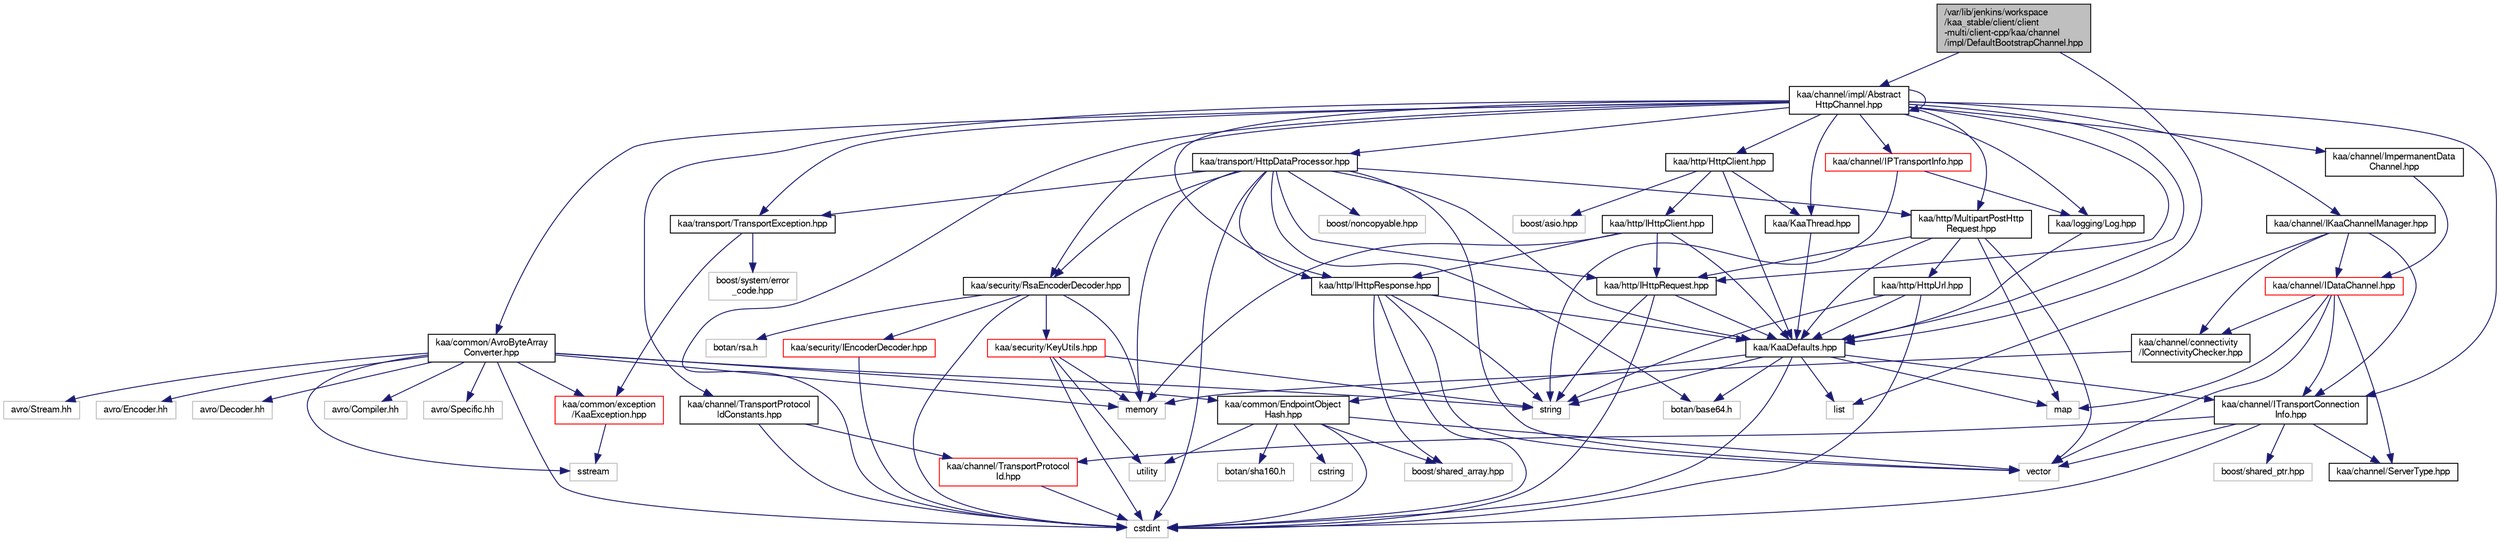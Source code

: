 digraph "/var/lib/jenkins/workspace/kaa_stable/client/client-multi/client-cpp/kaa/channel/impl/DefaultBootstrapChannel.hpp"
{
  bgcolor="transparent";
  edge [fontname="FreeSans",fontsize="10",labelfontname="FreeSans",labelfontsize="10"];
  node [fontname="FreeSans",fontsize="10",shape=record];
  Node1 [label="/var/lib/jenkins/workspace\l/kaa_stable/client/client\l-multi/client-cpp/kaa/channel\l/impl/DefaultBootstrapChannel.hpp",height=0.2,width=0.4,color="black", fillcolor="grey75", style="filled" fontcolor="black"];
  Node1 -> Node2 [color="midnightblue",fontsize="10",style="solid",fontname="FreeSans"];
  Node2 [label="kaa/KaaDefaults.hpp",height=0.2,width=0.4,color="black",URL="$KaaDefaults_8hpp.html"];
  Node2 -> Node3 [color="midnightblue",fontsize="10",style="solid",fontname="FreeSans"];
  Node3 [label="map",height=0.2,width=0.4,color="grey75"];
  Node2 -> Node4 [color="midnightblue",fontsize="10",style="solid",fontname="FreeSans"];
  Node4 [label="list",height=0.2,width=0.4,color="grey75"];
  Node2 -> Node5 [color="midnightblue",fontsize="10",style="solid",fontname="FreeSans"];
  Node5 [label="string",height=0.2,width=0.4,color="grey75"];
  Node2 -> Node6 [color="midnightblue",fontsize="10",style="solid",fontname="FreeSans"];
  Node6 [label="botan/base64.h",height=0.2,width=0.4,color="grey75"];
  Node2 -> Node7 [color="midnightblue",fontsize="10",style="solid",fontname="FreeSans"];
  Node7 [label="cstdint",height=0.2,width=0.4,color="grey75"];
  Node2 -> Node8 [color="midnightblue",fontsize="10",style="solid",fontname="FreeSans"];
  Node8 [label="kaa/common/EndpointObject\lHash.hpp",height=0.2,width=0.4,color="black",URL="$EndpointObjectHash_8hpp.html"];
  Node8 -> Node9 [color="midnightblue",fontsize="10",style="solid",fontname="FreeSans"];
  Node9 [label="utility",height=0.2,width=0.4,color="grey75"];
  Node8 -> Node10 [color="midnightblue",fontsize="10",style="solid",fontname="FreeSans"];
  Node10 [label="cstring",height=0.2,width=0.4,color="grey75"];
  Node8 -> Node11 [color="midnightblue",fontsize="10",style="solid",fontname="FreeSans"];
  Node11 [label="vector",height=0.2,width=0.4,color="grey75"];
  Node8 -> Node12 [color="midnightblue",fontsize="10",style="solid",fontname="FreeSans"];
  Node12 [label="botan/sha160.h",height=0.2,width=0.4,color="grey75"];
  Node8 -> Node7 [color="midnightblue",fontsize="10",style="solid",fontname="FreeSans"];
  Node8 -> Node13 [color="midnightblue",fontsize="10",style="solid",fontname="FreeSans"];
  Node13 [label="boost/shared_array.hpp",height=0.2,width=0.4,color="grey75"];
  Node2 -> Node14 [color="midnightblue",fontsize="10",style="solid",fontname="FreeSans"];
  Node14 [label="kaa/channel/ITransportConnection\lInfo.hpp",height=0.2,width=0.4,color="black",URL="$ITransportConnectionInfo_8hpp.html"];
  Node14 -> Node7 [color="midnightblue",fontsize="10",style="solid",fontname="FreeSans"];
  Node14 -> Node11 [color="midnightblue",fontsize="10",style="solid",fontname="FreeSans"];
  Node14 -> Node15 [color="midnightblue",fontsize="10",style="solid",fontname="FreeSans"];
  Node15 [label="boost/shared_ptr.hpp",height=0.2,width=0.4,color="grey75"];
  Node14 -> Node16 [color="midnightblue",fontsize="10",style="solid",fontname="FreeSans"];
  Node16 [label="kaa/channel/ServerType.hpp",height=0.2,width=0.4,color="black",URL="$ServerType_8hpp.html"];
  Node14 -> Node17 [color="midnightblue",fontsize="10",style="solid",fontname="FreeSans"];
  Node17 [label="kaa/channel/TransportProtocol\lId.hpp",height=0.2,width=0.4,color="red",URL="$TransportProtocolId_8hpp.html"];
  Node17 -> Node7 [color="midnightblue",fontsize="10",style="solid",fontname="FreeSans"];
  Node1 -> Node18 [color="midnightblue",fontsize="10",style="solid",fontname="FreeSans"];
  Node18 [label="kaa/channel/impl/Abstract\lHttpChannel.hpp",height=0.2,width=0.4,color="black",URL="$AbstractHttpChannel_8hpp.html"];
  Node18 -> Node2 [color="midnightblue",fontsize="10",style="solid",fontname="FreeSans"];
  Node18 -> Node19 [color="midnightblue",fontsize="10",style="solid",fontname="FreeSans"];
  Node19 [label="kaa/channel/ImpermanentData\lChannel.hpp",height=0.2,width=0.4,color="black",URL="$ImpermanentDataChannel_8hpp.html"];
  Node19 -> Node20 [color="midnightblue",fontsize="10",style="solid",fontname="FreeSans"];
  Node20 [label="kaa/channel/IDataChannel.hpp",height=0.2,width=0.4,color="red",URL="$IDataChannel_8hpp.html"];
  Node20 -> Node11 [color="midnightblue",fontsize="10",style="solid",fontname="FreeSans"];
  Node20 -> Node3 [color="midnightblue",fontsize="10",style="solid",fontname="FreeSans"];
  Node20 -> Node16 [color="midnightblue",fontsize="10",style="solid",fontname="FreeSans"];
  Node20 -> Node14 [color="midnightblue",fontsize="10",style="solid",fontname="FreeSans"];
  Node20 -> Node21 [color="midnightblue",fontsize="10",style="solid",fontname="FreeSans"];
  Node21 [label="kaa/channel/connectivity\l/IConnectivityChecker.hpp",height=0.2,width=0.4,color="black",URL="$IConnectivityChecker_8hpp.html"];
  Node21 -> Node22 [color="midnightblue",fontsize="10",style="solid",fontname="FreeSans"];
  Node22 [label="memory",height=0.2,width=0.4,color="grey75"];
  Node18 -> Node7 [color="midnightblue",fontsize="10",style="solid",fontname="FreeSans"];
  Node18 -> Node23 [color="midnightblue",fontsize="10",style="solid",fontname="FreeSans"];
  Node23 [label="kaa/KaaThread.hpp",height=0.2,width=0.4,color="black",URL="$KaaThread_8hpp.html"];
  Node23 -> Node2 [color="midnightblue",fontsize="10",style="solid",fontname="FreeSans"];
  Node18 -> Node24 [color="midnightblue",fontsize="10",style="solid",fontname="FreeSans"];
  Node24 [label="kaa/logging/Log.hpp",height=0.2,width=0.4,color="black",URL="$Log_8hpp.html"];
  Node24 -> Node2 [color="midnightblue",fontsize="10",style="solid",fontname="FreeSans"];
  Node18 -> Node25 [color="midnightblue",fontsize="10",style="solid",fontname="FreeSans"];
  Node25 [label="kaa/http/HttpClient.hpp",height=0.2,width=0.4,color="black",URL="$HttpClient_8hpp.html"];
  Node25 -> Node2 [color="midnightblue",fontsize="10",style="solid",fontname="FreeSans"];
  Node25 -> Node26 [color="midnightblue",fontsize="10",style="solid",fontname="FreeSans"];
  Node26 [label="kaa/http/IHttpClient.hpp",height=0.2,width=0.4,color="black",URL="$IHttpClient_8hpp.html"];
  Node26 -> Node2 [color="midnightblue",fontsize="10",style="solid",fontname="FreeSans"];
  Node26 -> Node22 [color="midnightblue",fontsize="10",style="solid",fontname="FreeSans"];
  Node26 -> Node27 [color="midnightblue",fontsize="10",style="solid",fontname="FreeSans"];
  Node27 [label="kaa/http/IHttpResponse.hpp",height=0.2,width=0.4,color="black",URL="$IHttpResponse_8hpp.html"];
  Node27 -> Node2 [color="midnightblue",fontsize="10",style="solid",fontname="FreeSans"];
  Node27 -> Node7 [color="midnightblue",fontsize="10",style="solid",fontname="FreeSans"];
  Node27 -> Node13 [color="midnightblue",fontsize="10",style="solid",fontname="FreeSans"];
  Node27 -> Node5 [color="midnightblue",fontsize="10",style="solid",fontname="FreeSans"];
  Node27 -> Node11 [color="midnightblue",fontsize="10",style="solid",fontname="FreeSans"];
  Node26 -> Node28 [color="midnightblue",fontsize="10",style="solid",fontname="FreeSans"];
  Node28 [label="kaa/http/IHttpRequest.hpp",height=0.2,width=0.4,color="black",URL="$IHttpRequest_8hpp.html"];
  Node28 -> Node2 [color="midnightblue",fontsize="10",style="solid",fontname="FreeSans"];
  Node28 -> Node5 [color="midnightblue",fontsize="10",style="solid",fontname="FreeSans"];
  Node28 -> Node7 [color="midnightblue",fontsize="10",style="solid",fontname="FreeSans"];
  Node25 -> Node29 [color="midnightblue",fontsize="10",style="solid",fontname="FreeSans"];
  Node29 [label="boost/asio.hpp",height=0.2,width=0.4,color="grey75"];
  Node25 -> Node23 [color="midnightblue",fontsize="10",style="solid",fontname="FreeSans"];
  Node18 -> Node28 [color="midnightblue",fontsize="10",style="solid",fontname="FreeSans"];
  Node18 -> Node27 [color="midnightblue",fontsize="10",style="solid",fontname="FreeSans"];
  Node18 -> Node18 [color="midnightblue",fontsize="10",style="solid",fontname="FreeSans"];
  Node18 -> Node30 [color="midnightblue",fontsize="10",style="solid",fontname="FreeSans"];
  Node30 [label="kaa/security/RsaEncoderDecoder.hpp",height=0.2,width=0.4,color="black",URL="$RsaEncoderDecoder_8hpp.html"];
  Node30 -> Node31 [color="midnightblue",fontsize="10",style="solid",fontname="FreeSans"];
  Node31 [label="kaa/security/KeyUtils.hpp",height=0.2,width=0.4,color="red",URL="$KeyUtils_8hpp.html"];
  Node31 -> Node5 [color="midnightblue",fontsize="10",style="solid",fontname="FreeSans"];
  Node31 -> Node9 [color="midnightblue",fontsize="10",style="solid",fontname="FreeSans"];
  Node31 -> Node7 [color="midnightblue",fontsize="10",style="solid",fontname="FreeSans"];
  Node31 -> Node22 [color="midnightblue",fontsize="10",style="solid",fontname="FreeSans"];
  Node30 -> Node32 [color="midnightblue",fontsize="10",style="solid",fontname="FreeSans"];
  Node32 [label="kaa/security/IEncoderDecoder.hpp",height=0.2,width=0.4,color="red",URL="$IEncoderDecoder_8hpp.html"];
  Node32 -> Node7 [color="midnightblue",fontsize="10",style="solid",fontname="FreeSans"];
  Node30 -> Node33 [color="midnightblue",fontsize="10",style="solid",fontname="FreeSans"];
  Node33 [label="botan/rsa.h",height=0.2,width=0.4,color="grey75"];
  Node30 -> Node7 [color="midnightblue",fontsize="10",style="solid",fontname="FreeSans"];
  Node30 -> Node22 [color="midnightblue",fontsize="10",style="solid",fontname="FreeSans"];
  Node18 -> Node34 [color="midnightblue",fontsize="10",style="solid",fontname="FreeSans"];
  Node34 [label="kaa/common/AvroByteArray\lConverter.hpp",height=0.2,width=0.4,color="black",URL="$AvroByteArrayConverter_8hpp.html"];
  Node34 -> Node5 [color="midnightblue",fontsize="10",style="solid",fontname="FreeSans"];
  Node34 -> Node22 [color="midnightblue",fontsize="10",style="solid",fontname="FreeSans"];
  Node34 -> Node35 [color="midnightblue",fontsize="10",style="solid",fontname="FreeSans"];
  Node35 [label="sstream",height=0.2,width=0.4,color="grey75"];
  Node34 -> Node7 [color="midnightblue",fontsize="10",style="solid",fontname="FreeSans"];
  Node34 -> Node36 [color="midnightblue",fontsize="10",style="solid",fontname="FreeSans"];
  Node36 [label="avro/Compiler.hh",height=0.2,width=0.4,color="grey75"];
  Node34 -> Node37 [color="midnightblue",fontsize="10",style="solid",fontname="FreeSans"];
  Node37 [label="avro/Specific.hh",height=0.2,width=0.4,color="grey75"];
  Node34 -> Node38 [color="midnightblue",fontsize="10",style="solid",fontname="FreeSans"];
  Node38 [label="avro/Stream.hh",height=0.2,width=0.4,color="grey75"];
  Node34 -> Node39 [color="midnightblue",fontsize="10",style="solid",fontname="FreeSans"];
  Node39 [label="avro/Encoder.hh",height=0.2,width=0.4,color="grey75"];
  Node34 -> Node40 [color="midnightblue",fontsize="10",style="solid",fontname="FreeSans"];
  Node40 [label="avro/Decoder.hh",height=0.2,width=0.4,color="grey75"];
  Node34 -> Node8 [color="midnightblue",fontsize="10",style="solid",fontname="FreeSans"];
  Node34 -> Node41 [color="midnightblue",fontsize="10",style="solid",fontname="FreeSans"];
  Node41 [label="kaa/common/exception\l/KaaException.hpp",height=0.2,width=0.4,color="red",URL="$KaaException_8hpp.html"];
  Node41 -> Node35 [color="midnightblue",fontsize="10",style="solid",fontname="FreeSans"];
  Node18 -> Node42 [color="midnightblue",fontsize="10",style="solid",fontname="FreeSans"];
  Node42 [label="kaa/http/MultipartPostHttp\lRequest.hpp",height=0.2,width=0.4,color="black",URL="$MultipartPostHttpRequest_8hpp.html"];
  Node42 -> Node2 [color="midnightblue",fontsize="10",style="solid",fontname="FreeSans"];
  Node42 -> Node28 [color="midnightblue",fontsize="10",style="solid",fontname="FreeSans"];
  Node42 -> Node43 [color="midnightblue",fontsize="10",style="solid",fontname="FreeSans"];
  Node43 [label="kaa/http/HttpUrl.hpp",height=0.2,width=0.4,color="black",URL="$HttpUrl_8hpp.html"];
  Node43 -> Node2 [color="midnightblue",fontsize="10",style="solid",fontname="FreeSans"];
  Node43 -> Node5 [color="midnightblue",fontsize="10",style="solid",fontname="FreeSans"];
  Node43 -> Node7 [color="midnightblue",fontsize="10",style="solid",fontname="FreeSans"];
  Node42 -> Node3 [color="midnightblue",fontsize="10",style="solid",fontname="FreeSans"];
  Node42 -> Node11 [color="midnightblue",fontsize="10",style="solid",fontname="FreeSans"];
  Node18 -> Node44 [color="midnightblue",fontsize="10",style="solid",fontname="FreeSans"];
  Node44 [label="kaa/transport/HttpDataProcessor.hpp",height=0.2,width=0.4,color="black",URL="$HttpDataProcessor_8hpp.html"];
  Node44 -> Node2 [color="midnightblue",fontsize="10",style="solid",fontname="FreeSans"];
  Node44 -> Node11 [color="midnightblue",fontsize="10",style="solid",fontname="FreeSans"];
  Node44 -> Node22 [color="midnightblue",fontsize="10",style="solid",fontname="FreeSans"];
  Node44 -> Node7 [color="midnightblue",fontsize="10",style="solid",fontname="FreeSans"];
  Node44 -> Node45 [color="midnightblue",fontsize="10",style="solid",fontname="FreeSans"];
  Node45 [label="boost/noncopyable.hpp",height=0.2,width=0.4,color="grey75"];
  Node44 -> Node6 [color="midnightblue",fontsize="10",style="solid",fontname="FreeSans"];
  Node44 -> Node28 [color="midnightblue",fontsize="10",style="solid",fontname="FreeSans"];
  Node44 -> Node27 [color="midnightblue",fontsize="10",style="solid",fontname="FreeSans"];
  Node44 -> Node30 [color="midnightblue",fontsize="10",style="solid",fontname="FreeSans"];
  Node44 -> Node42 [color="midnightblue",fontsize="10",style="solid",fontname="FreeSans"];
  Node44 -> Node46 [color="midnightblue",fontsize="10",style="solid",fontname="FreeSans"];
  Node46 [label="kaa/transport/TransportException.hpp",height=0.2,width=0.4,color="black",URL="$TransportException_8hpp.html"];
  Node46 -> Node41 [color="midnightblue",fontsize="10",style="solid",fontname="FreeSans"];
  Node46 -> Node47 [color="midnightblue",fontsize="10",style="solid",fontname="FreeSans"];
  Node47 [label="boost/system/error\l_code.hpp",height=0.2,width=0.4,color="grey75"];
  Node18 -> Node46 [color="midnightblue",fontsize="10",style="solid",fontname="FreeSans"];
  Node18 -> Node48 [color="midnightblue",fontsize="10",style="solid",fontname="FreeSans"];
  Node48 [label="kaa/channel/IKaaChannelManager.hpp",height=0.2,width=0.4,color="black",URL="$IKaaChannelManager_8hpp.html"];
  Node48 -> Node4 [color="midnightblue",fontsize="10",style="solid",fontname="FreeSans"];
  Node48 -> Node20 [color="midnightblue",fontsize="10",style="solid",fontname="FreeSans"];
  Node48 -> Node14 [color="midnightblue",fontsize="10",style="solid",fontname="FreeSans"];
  Node48 -> Node21 [color="midnightblue",fontsize="10",style="solid",fontname="FreeSans"];
  Node18 -> Node49 [color="midnightblue",fontsize="10",style="solid",fontname="FreeSans"];
  Node49 [label="kaa/channel/IPTransportInfo.hpp",height=0.2,width=0.4,color="red",URL="$IPTransportInfo_8hpp.html"];
  Node49 -> Node5 [color="midnightblue",fontsize="10",style="solid",fontname="FreeSans"];
  Node49 -> Node24 [color="midnightblue",fontsize="10",style="solid",fontname="FreeSans"];
  Node18 -> Node14 [color="midnightblue",fontsize="10",style="solid",fontname="FreeSans"];
  Node18 -> Node50 [color="midnightblue",fontsize="10",style="solid",fontname="FreeSans"];
  Node50 [label="kaa/channel/TransportProtocol\lIdConstants.hpp",height=0.2,width=0.4,color="black",URL="$TransportProtocolIdConstants_8hpp.html"];
  Node50 -> Node7 [color="midnightblue",fontsize="10",style="solid",fontname="FreeSans"];
  Node50 -> Node17 [color="midnightblue",fontsize="10",style="solid",fontname="FreeSans"];
}
